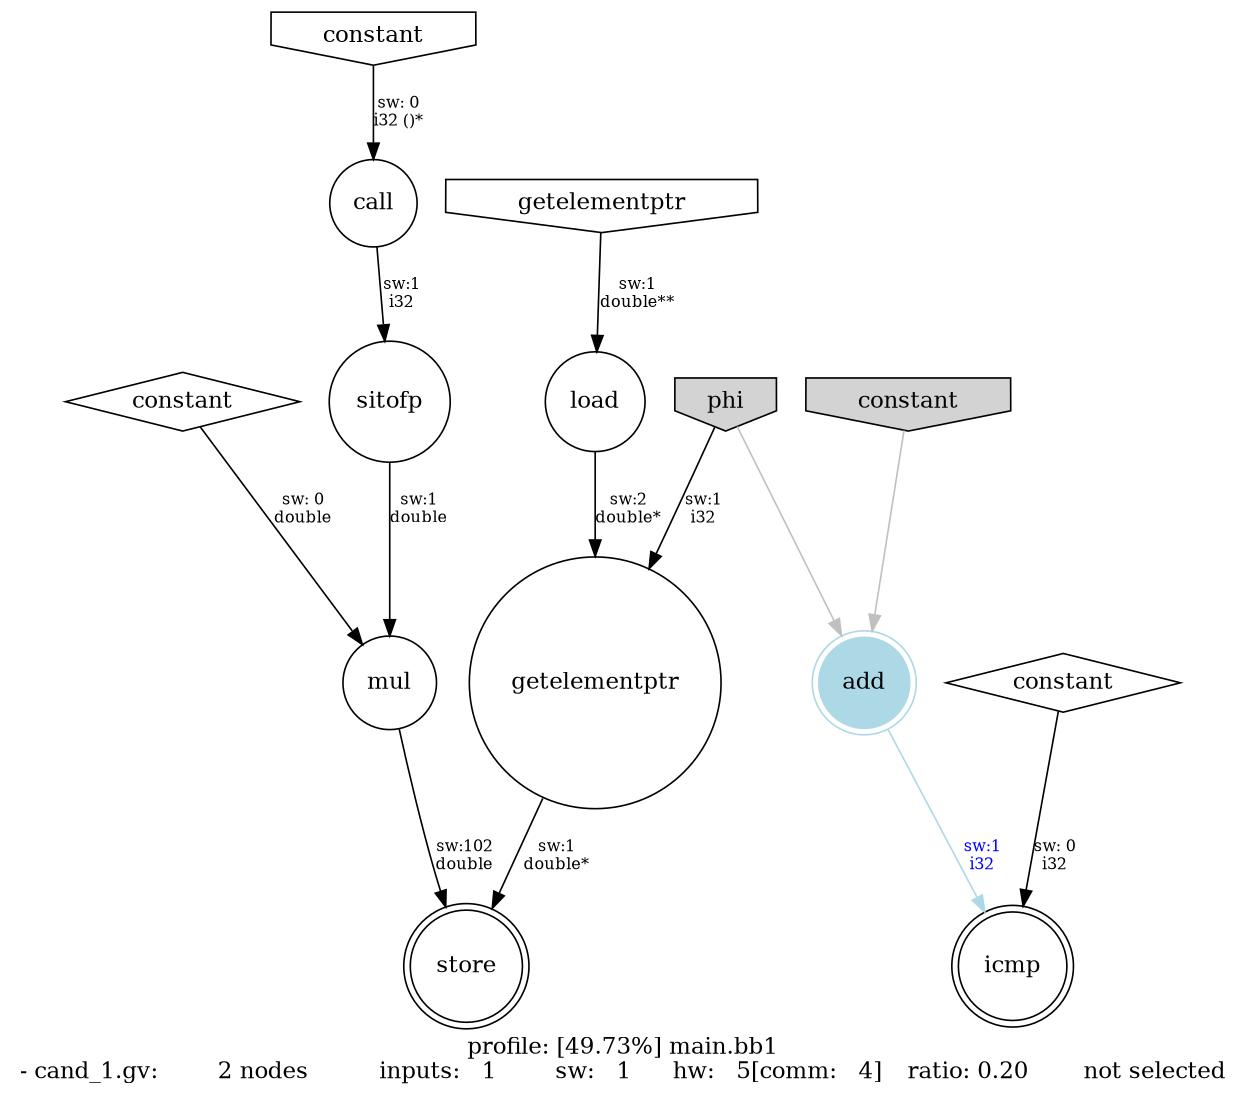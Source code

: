 digraph G {
size = "8.3,11.7"; //a4 size
label = "profile: [49.73%] main.bb1\n- cand_1.gv: 	   2 nodes 	 inputs:   1 	 sw:   1 	 hw:   5[comm:   4] 	 ratio: 0.20 	 not selected"
node_0 [ label = "phi" shape = "invhouse" rank = "source"];
node_1 [ label = "load" shape = "circle"];
node_2 [ label = "getelementptr" shape = "invhouse" rank = "source"];
node_3 [ label = "getelementptr" shape = "circle"];
node_4 [ label = "call" shape = "circle"];
node_5 [ label = "constant" shape = "invhouse" rank = "source"];
node_6 [ label = "sitofp" shape = "circle"];
node_7 [ label = "mul" shape = "circle"];
node_8 [ label = "constant" shape = "diamond"];
node_9 [ label = "store" shape = "doublecircle" rank = "sink"];
node_10 [ label = "add" shape = "doublecircle" rank = "sink" style = "filled" color = "lightblue" ];
node_11 [ label = "constant" shape = "diamond" shape = "invhouse" rank = "source" style = "filled"                    bgcolor = "lightblue" ];
node_12 [ label = "icmp" shape = "doublecircle" rank = "sink"];
node_13 [ label = "constant" shape = "diamond"];
node_2 -> node_1 [ fontsize = 10 label = "sw:1\ndouble**"  ];
node_1 -> node_3 [ fontsize = 10 label = "sw:2\ndouble*"  ];
node_0 -> node_3 [ fontsize = 10 label = "sw:1\ni32"  ];
node_5 -> node_4 [ fontsize = 10 label = "sw: 0\ni32 ()*"  ];
node_4 -> node_6 [ fontsize = 10 label = "sw:1\ni32"  ];
node_6 -> node_7 [ fontsize = 10 label = "sw:1\ndouble"  ];
node_8 -> node_7 [ fontsize = 10 label = "sw: 0\ndouble"  ];
node_7 -> node_9 [ fontsize = 10 label = "sw:102\ndouble"  ];
node_3 -> node_9 [ fontsize = 10 label = "sw:1\ndouble*"  ];
node_0 -> node_10 [ fontsize = 10 label = "sw:1\ni32"  color = "gray" label = "" ];
node_11 -> node_10 [ fontsize = 10 label = "sw: 0\ni32"  color = "gray" label = "" ];
node_10 -> node_12 [ fontsize = 10 label = "sw:1\ni32"  fontcolor = "blue" color = "lightblue"  ];
node_13 -> node_12 [ fontsize = 10 label = "sw: 0\ni32"  ];


/* Additional source nodes */
node_0 [ shape = "invhouse" rank = "source" style = "filled" bgcolor = "lightblue" ];
}
